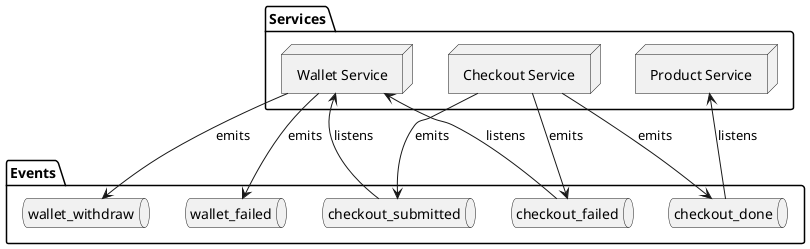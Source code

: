 @startuml

package "Services" {
    node "Checkout Service" {
    }
    node "Product Service" {
    }
    node "Wallet Service" {
    }
}

package "Events" {
    queue "checkout_submitted"
    queue "checkout_done"
    queue "checkout_failed"
    queue "wallet_withdraw"
    queue "wallet_failed"
}

"Checkout Service" -down-> "checkout_submitted" : emits
"Checkout Service" -down-> "checkout_done" : emits
"Checkout Service" -down-> "checkout_failed" : emits
"checkout_done" -down-> "Product Service" : listens

"checkout_submitted" -up-> "Wallet Service" : listens
"checkout_failed" -up-> "Wallet Service" : listens
"Wallet Service" -down-> "wallet_withdraw" : emits
"Wallet Service" -down-> "wallet_failed" : emits

@enduml
